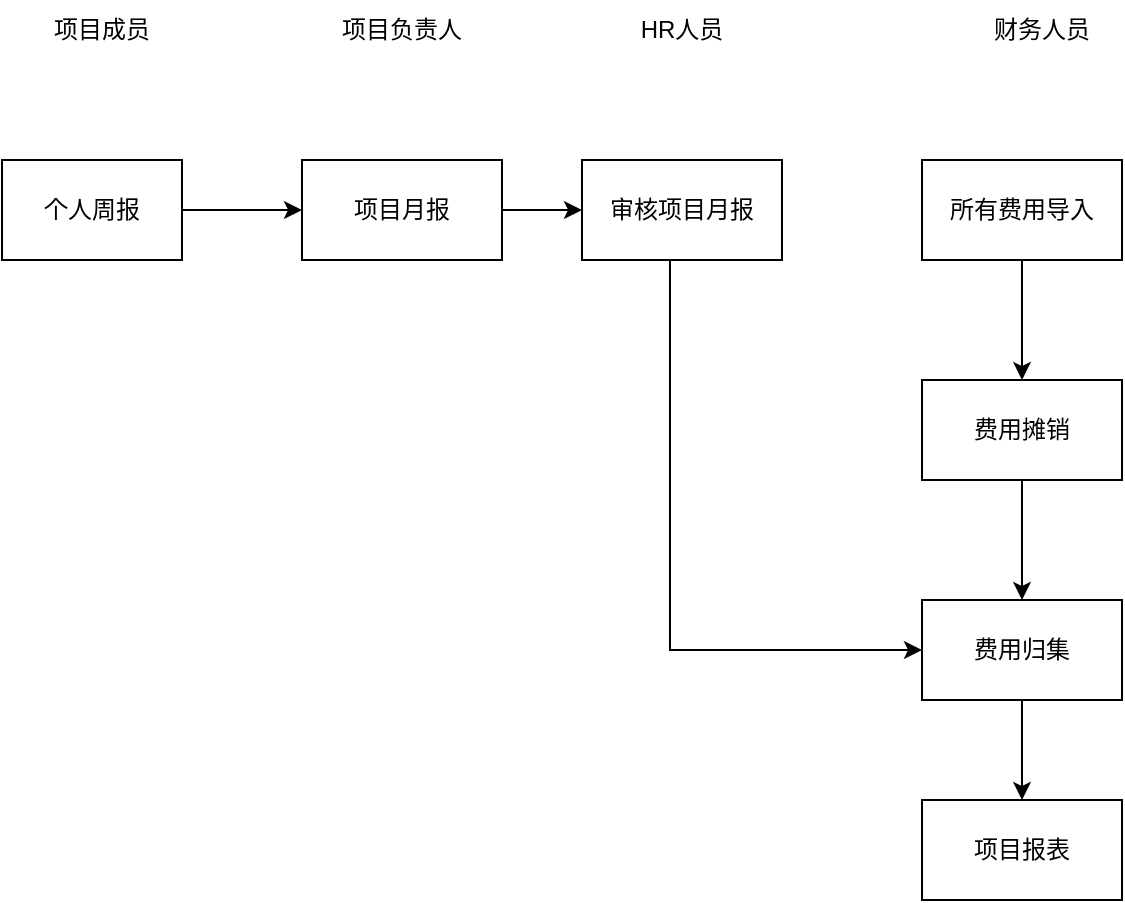 <mxfile version="17.4.6" type="github" pages="2">
  <diagram id="C5RBs43oDa-KdzZeNtuy" name="总体流程">
    <mxGraphModel dx="1186" dy="654" grid="1" gridSize="10" guides="1" tooltips="1" connect="1" arrows="1" fold="1" page="1" pageScale="1" pageWidth="827" pageHeight="1169" math="0" shadow="0">
      <root>
        <mxCell id="WIyWlLk6GJQsqaUBKTNV-0" />
        <mxCell id="WIyWlLk6GJQsqaUBKTNV-1" parent="WIyWlLk6GJQsqaUBKTNV-0" />
        <mxCell id="3eUvhKsab00mlSJaE81z-7" style="edgeStyle=orthogonalEdgeStyle;rounded=0;orthogonalLoop=1;jettySize=auto;html=1;entryX=0.5;entryY=0;entryDx=0;entryDy=0;" edge="1" parent="WIyWlLk6GJQsqaUBKTNV-1" source="C-KlC-YwMYe3Bj45QQ63-0" target="C-KlC-YwMYe3Bj45QQ63-2">
          <mxGeometry relative="1" as="geometry" />
        </mxCell>
        <mxCell id="C-KlC-YwMYe3Bj45QQ63-0" value="所有费用导入" style="rounded=0;whiteSpace=wrap;html=1;" vertex="1" parent="WIyWlLk6GJQsqaUBKTNV-1">
          <mxGeometry x="480" y="160" width="100" height="50" as="geometry" />
        </mxCell>
        <mxCell id="C-KlC-YwMYe3Bj45QQ63-5" style="edgeStyle=orthogonalEdgeStyle;rounded=0;orthogonalLoop=1;jettySize=auto;html=1;entryX=0;entryY=0.5;entryDx=0;entryDy=0;exitX=0.44;exitY=1.01;exitDx=0;exitDy=0;exitPerimeter=0;" edge="1" parent="WIyWlLk6GJQsqaUBKTNV-1" source="a2dMxt3kqsDvFnWidYsM-1" target="C-KlC-YwMYe3Bj45QQ63-3">
          <mxGeometry relative="1" as="geometry" />
        </mxCell>
        <mxCell id="a2dMxt3kqsDvFnWidYsM-2" style="edgeStyle=orthogonalEdgeStyle;rounded=0;orthogonalLoop=1;jettySize=auto;html=1;entryX=0;entryY=0.5;entryDx=0;entryDy=0;" edge="1" parent="WIyWlLk6GJQsqaUBKTNV-1" source="C-KlC-YwMYe3Bj45QQ63-1" target="a2dMxt3kqsDvFnWidYsM-1">
          <mxGeometry relative="1" as="geometry" />
        </mxCell>
        <mxCell id="C-KlC-YwMYe3Bj45QQ63-1" value="项目月报" style="rounded=0;whiteSpace=wrap;html=1;" vertex="1" parent="WIyWlLk6GJQsqaUBKTNV-1">
          <mxGeometry x="170" y="160" width="100" height="50" as="geometry" />
        </mxCell>
        <mxCell id="C-KlC-YwMYe3Bj45QQ63-7" style="edgeStyle=orthogonalEdgeStyle;rounded=0;orthogonalLoop=1;jettySize=auto;html=1;entryX=0.5;entryY=0;entryDx=0;entryDy=0;" edge="1" parent="WIyWlLk6GJQsqaUBKTNV-1" source="C-KlC-YwMYe3Bj45QQ63-2" target="C-KlC-YwMYe3Bj45QQ63-3">
          <mxGeometry relative="1" as="geometry" />
        </mxCell>
        <mxCell id="C-KlC-YwMYe3Bj45QQ63-2" value="费用摊销" style="rounded=0;whiteSpace=wrap;html=1;" vertex="1" parent="WIyWlLk6GJQsqaUBKTNV-1">
          <mxGeometry x="480" y="270" width="100" height="50" as="geometry" />
        </mxCell>
        <mxCell id="C-KlC-YwMYe3Bj45QQ63-8" style="edgeStyle=orthogonalEdgeStyle;rounded=0;orthogonalLoop=1;jettySize=auto;html=1;entryX=0.5;entryY=0;entryDx=0;entryDy=0;" edge="1" parent="WIyWlLk6GJQsqaUBKTNV-1" source="C-KlC-YwMYe3Bj45QQ63-3" target="C-KlC-YwMYe3Bj45QQ63-4">
          <mxGeometry relative="1" as="geometry" />
        </mxCell>
        <mxCell id="C-KlC-YwMYe3Bj45QQ63-3" value="费用归集" style="rounded=0;whiteSpace=wrap;html=1;" vertex="1" parent="WIyWlLk6GJQsqaUBKTNV-1">
          <mxGeometry x="480" y="380" width="100" height="50" as="geometry" />
        </mxCell>
        <mxCell id="C-KlC-YwMYe3Bj45QQ63-4" value="项目报表" style="rounded=0;whiteSpace=wrap;html=1;" vertex="1" parent="WIyWlLk6GJQsqaUBKTNV-1">
          <mxGeometry x="480" y="480" width="100" height="50" as="geometry" />
        </mxCell>
        <mxCell id="C-KlC-YwMYe3Bj45QQ63-9" value="项目负责人" style="text;html=1;strokeColor=none;fillColor=none;align=center;verticalAlign=middle;whiteSpace=wrap;rounded=0;" vertex="1" parent="WIyWlLk6GJQsqaUBKTNV-1">
          <mxGeometry x="180" y="80" width="80" height="30" as="geometry" />
        </mxCell>
        <mxCell id="C-KlC-YwMYe3Bj45QQ63-10" value="财务人员" style="text;html=1;strokeColor=none;fillColor=none;align=center;verticalAlign=middle;whiteSpace=wrap;rounded=0;" vertex="1" parent="WIyWlLk6GJQsqaUBKTNV-1">
          <mxGeometry x="500" y="80" width="80" height="30" as="geometry" />
        </mxCell>
        <mxCell id="C-KlC-YwMYe3Bj45QQ63-11" value="项目成员" style="text;html=1;strokeColor=none;fillColor=none;align=center;verticalAlign=middle;whiteSpace=wrap;rounded=0;" vertex="1" parent="WIyWlLk6GJQsqaUBKTNV-1">
          <mxGeometry x="30" y="80" width="80" height="30" as="geometry" />
        </mxCell>
        <mxCell id="C-KlC-YwMYe3Bj45QQ63-13" style="edgeStyle=orthogonalEdgeStyle;rounded=0;orthogonalLoop=1;jettySize=auto;html=1;entryX=0;entryY=0.5;entryDx=0;entryDy=0;" edge="1" parent="WIyWlLk6GJQsqaUBKTNV-1" source="C-KlC-YwMYe3Bj45QQ63-12" target="C-KlC-YwMYe3Bj45QQ63-1">
          <mxGeometry relative="1" as="geometry" />
        </mxCell>
        <mxCell id="C-KlC-YwMYe3Bj45QQ63-12" value="个人周报" style="rounded=0;whiteSpace=wrap;html=1;" vertex="1" parent="WIyWlLk6GJQsqaUBKTNV-1">
          <mxGeometry x="20" y="160" width="90" height="50" as="geometry" />
        </mxCell>
        <mxCell id="a2dMxt3kqsDvFnWidYsM-0" value="HR人员" style="text;html=1;strokeColor=none;fillColor=none;align=center;verticalAlign=middle;whiteSpace=wrap;rounded=0;" vertex="1" parent="WIyWlLk6GJQsqaUBKTNV-1">
          <mxGeometry x="320" y="80" width="80" height="30" as="geometry" />
        </mxCell>
        <mxCell id="a2dMxt3kqsDvFnWidYsM-1" value="审核项目月报" style="rounded=0;whiteSpace=wrap;html=1;" vertex="1" parent="WIyWlLk6GJQsqaUBKTNV-1">
          <mxGeometry x="310" y="160" width="100" height="50" as="geometry" />
        </mxCell>
      </root>
    </mxGraphModel>
  </diagram>
  <diagram id="tMphi7X7rhxziFKKMX2Q" name="费用摊销流程">
    <mxGraphModel dx="1186" dy="654" grid="1" gridSize="10" guides="1" tooltips="1" connect="1" arrows="1" fold="1" page="1" pageScale="1" pageWidth="827" pageHeight="1169" math="0" shadow="0">
      <root>
        <mxCell id="0" />
        <mxCell id="1" parent="0" />
        <mxCell id="LJzMgTBrtHC8OmEHoOtT-1" value="" style="ellipse;whiteSpace=wrap;html=1;aspect=fixed;" vertex="1" parent="1">
          <mxGeometry x="240" y="100" width="40" height="40" as="geometry" />
        </mxCell>
        <mxCell id="LJzMgTBrtHC8OmEHoOtT-2" value="摊销人工费" style="rounded=0;whiteSpace=wrap;html=1;" vertex="1" parent="1">
          <mxGeometry x="210" y="270" width="100" height="50" as="geometry" />
        </mxCell>
        <mxCell id="LJzMgTBrtHC8OmEHoOtT-3" value="读取项目月报" style="rounded=0;whiteSpace=wrap;html=1;" vertex="1" parent="1">
          <mxGeometry x="210" y="180" width="100" height="50" as="geometry" />
        </mxCell>
        <mxCell id="K7MxDzxGBGwwB6n0WOMq-1" value="摊销直接投入" style="rounded=0;whiteSpace=wrap;html=1;" vertex="1" parent="1">
          <mxGeometry x="200" y="360" width="100" height="50" as="geometry" />
        </mxCell>
        <mxCell id="K7MxDzxGBGwwB6n0WOMq-2" value="摊销折旧费" style="rounded=0;whiteSpace=wrap;html=1;" vertex="1" parent="1">
          <mxGeometry x="210" y="440" width="100" height="50" as="geometry" />
        </mxCell>
        <mxCell id="Ky4g3-f08VAKbqfw4vqR-1" value="摊销无形资产费" style="rounded=0;whiteSpace=wrap;html=1;" vertex="1" parent="1">
          <mxGeometry x="220" y="510" width="100" height="50" as="geometry" />
        </mxCell>
        <mxCell id="Ky4g3-f08VAKbqfw4vqR-2" value="摊销其他费用" style="rounded=0;whiteSpace=wrap;html=1;" vertex="1" parent="1">
          <mxGeometry x="220" y="584.5" width="100" height="50" as="geometry" />
        </mxCell>
      </root>
    </mxGraphModel>
  </diagram>
</mxfile>

